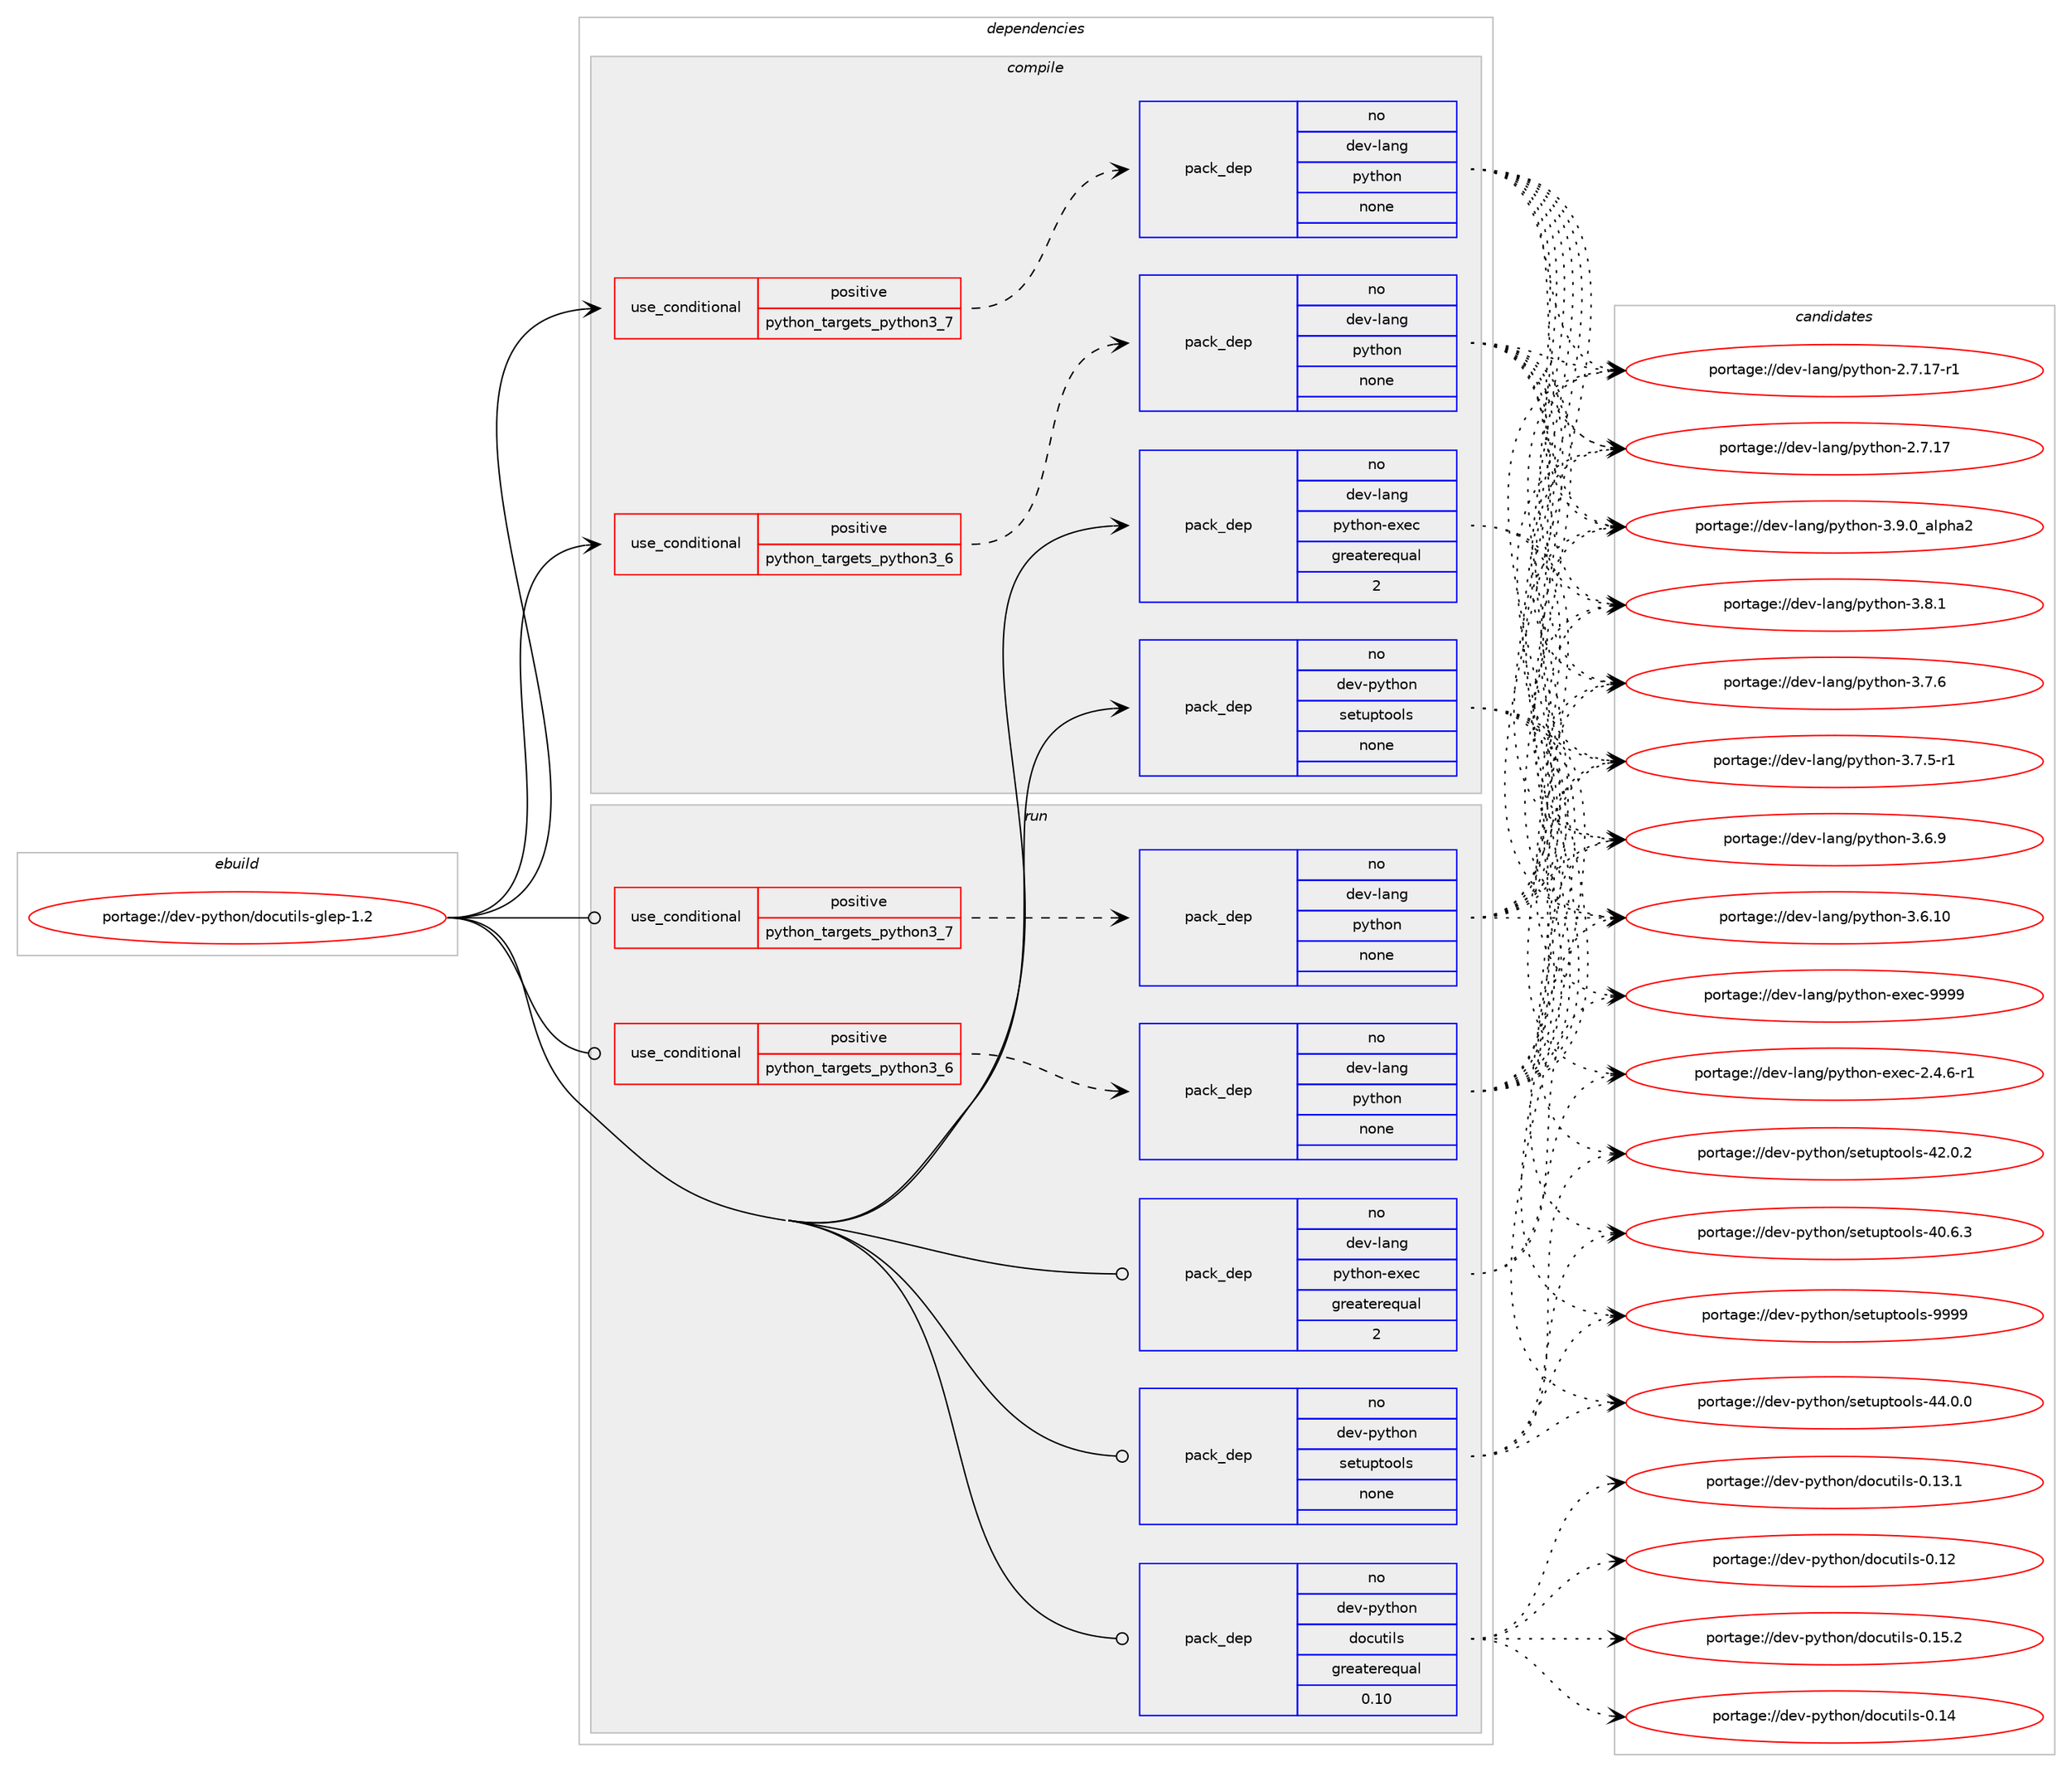 digraph prolog {

# *************
# Graph options
# *************

newrank=true;
concentrate=true;
compound=true;
graph [rankdir=LR,fontname=Helvetica,fontsize=10,ranksep=1.5];#, ranksep=2.5, nodesep=0.2];
edge  [arrowhead=vee];
node  [fontname=Helvetica,fontsize=10];

# **********
# The ebuild
# **********

subgraph cluster_leftcol {
color=gray;
label=<<i>ebuild</i>>;
id [label="portage://dev-python/docutils-glep-1.2", color=red, width=4, href="../dev-python/docutils-glep-1.2.svg"];
}

# ****************
# The dependencies
# ****************

subgraph cluster_midcol {
color=gray;
label=<<i>dependencies</i>>;
subgraph cluster_compile {
fillcolor="#eeeeee";
style=filled;
label=<<i>compile</i>>;
subgraph cond116558 {
dependency463219 [label=<<TABLE BORDER="0" CELLBORDER="1" CELLSPACING="0" CELLPADDING="4"><TR><TD ROWSPAN="3" CELLPADDING="10">use_conditional</TD></TR><TR><TD>positive</TD></TR><TR><TD>python_targets_python3_6</TD></TR></TABLE>>, shape=none, color=red];
subgraph pack341668 {
dependency463220 [label=<<TABLE BORDER="0" CELLBORDER="1" CELLSPACING="0" CELLPADDING="4" WIDTH="220"><TR><TD ROWSPAN="6" CELLPADDING="30">pack_dep</TD></TR><TR><TD WIDTH="110">no</TD></TR><TR><TD>dev-lang</TD></TR><TR><TD>python</TD></TR><TR><TD>none</TD></TR><TR><TD></TD></TR></TABLE>>, shape=none, color=blue];
}
dependency463219:e -> dependency463220:w [weight=20,style="dashed",arrowhead="vee"];
}
id:e -> dependency463219:w [weight=20,style="solid",arrowhead="vee"];
subgraph cond116559 {
dependency463221 [label=<<TABLE BORDER="0" CELLBORDER="1" CELLSPACING="0" CELLPADDING="4"><TR><TD ROWSPAN="3" CELLPADDING="10">use_conditional</TD></TR><TR><TD>positive</TD></TR><TR><TD>python_targets_python3_7</TD></TR></TABLE>>, shape=none, color=red];
subgraph pack341669 {
dependency463222 [label=<<TABLE BORDER="0" CELLBORDER="1" CELLSPACING="0" CELLPADDING="4" WIDTH="220"><TR><TD ROWSPAN="6" CELLPADDING="30">pack_dep</TD></TR><TR><TD WIDTH="110">no</TD></TR><TR><TD>dev-lang</TD></TR><TR><TD>python</TD></TR><TR><TD>none</TD></TR><TR><TD></TD></TR></TABLE>>, shape=none, color=blue];
}
dependency463221:e -> dependency463222:w [weight=20,style="dashed",arrowhead="vee"];
}
id:e -> dependency463221:w [weight=20,style="solid",arrowhead="vee"];
subgraph pack341670 {
dependency463223 [label=<<TABLE BORDER="0" CELLBORDER="1" CELLSPACING="0" CELLPADDING="4" WIDTH="220"><TR><TD ROWSPAN="6" CELLPADDING="30">pack_dep</TD></TR><TR><TD WIDTH="110">no</TD></TR><TR><TD>dev-lang</TD></TR><TR><TD>python-exec</TD></TR><TR><TD>greaterequal</TD></TR><TR><TD>2</TD></TR></TABLE>>, shape=none, color=blue];
}
id:e -> dependency463223:w [weight=20,style="solid",arrowhead="vee"];
subgraph pack341671 {
dependency463224 [label=<<TABLE BORDER="0" CELLBORDER="1" CELLSPACING="0" CELLPADDING="4" WIDTH="220"><TR><TD ROWSPAN="6" CELLPADDING="30">pack_dep</TD></TR><TR><TD WIDTH="110">no</TD></TR><TR><TD>dev-python</TD></TR><TR><TD>setuptools</TD></TR><TR><TD>none</TD></TR><TR><TD></TD></TR></TABLE>>, shape=none, color=blue];
}
id:e -> dependency463224:w [weight=20,style="solid",arrowhead="vee"];
}
subgraph cluster_compileandrun {
fillcolor="#eeeeee";
style=filled;
label=<<i>compile and run</i>>;
}
subgraph cluster_run {
fillcolor="#eeeeee";
style=filled;
label=<<i>run</i>>;
subgraph cond116560 {
dependency463225 [label=<<TABLE BORDER="0" CELLBORDER="1" CELLSPACING="0" CELLPADDING="4"><TR><TD ROWSPAN="3" CELLPADDING="10">use_conditional</TD></TR><TR><TD>positive</TD></TR><TR><TD>python_targets_python3_6</TD></TR></TABLE>>, shape=none, color=red];
subgraph pack341672 {
dependency463226 [label=<<TABLE BORDER="0" CELLBORDER="1" CELLSPACING="0" CELLPADDING="4" WIDTH="220"><TR><TD ROWSPAN="6" CELLPADDING="30">pack_dep</TD></TR><TR><TD WIDTH="110">no</TD></TR><TR><TD>dev-lang</TD></TR><TR><TD>python</TD></TR><TR><TD>none</TD></TR><TR><TD></TD></TR></TABLE>>, shape=none, color=blue];
}
dependency463225:e -> dependency463226:w [weight=20,style="dashed",arrowhead="vee"];
}
id:e -> dependency463225:w [weight=20,style="solid",arrowhead="odot"];
subgraph cond116561 {
dependency463227 [label=<<TABLE BORDER="0" CELLBORDER="1" CELLSPACING="0" CELLPADDING="4"><TR><TD ROWSPAN="3" CELLPADDING="10">use_conditional</TD></TR><TR><TD>positive</TD></TR><TR><TD>python_targets_python3_7</TD></TR></TABLE>>, shape=none, color=red];
subgraph pack341673 {
dependency463228 [label=<<TABLE BORDER="0" CELLBORDER="1" CELLSPACING="0" CELLPADDING="4" WIDTH="220"><TR><TD ROWSPAN="6" CELLPADDING="30">pack_dep</TD></TR><TR><TD WIDTH="110">no</TD></TR><TR><TD>dev-lang</TD></TR><TR><TD>python</TD></TR><TR><TD>none</TD></TR><TR><TD></TD></TR></TABLE>>, shape=none, color=blue];
}
dependency463227:e -> dependency463228:w [weight=20,style="dashed",arrowhead="vee"];
}
id:e -> dependency463227:w [weight=20,style="solid",arrowhead="odot"];
subgraph pack341674 {
dependency463229 [label=<<TABLE BORDER="0" CELLBORDER="1" CELLSPACING="0" CELLPADDING="4" WIDTH="220"><TR><TD ROWSPAN="6" CELLPADDING="30">pack_dep</TD></TR><TR><TD WIDTH="110">no</TD></TR><TR><TD>dev-lang</TD></TR><TR><TD>python-exec</TD></TR><TR><TD>greaterequal</TD></TR><TR><TD>2</TD></TR></TABLE>>, shape=none, color=blue];
}
id:e -> dependency463229:w [weight=20,style="solid",arrowhead="odot"];
subgraph pack341675 {
dependency463230 [label=<<TABLE BORDER="0" CELLBORDER="1" CELLSPACING="0" CELLPADDING="4" WIDTH="220"><TR><TD ROWSPAN="6" CELLPADDING="30">pack_dep</TD></TR><TR><TD WIDTH="110">no</TD></TR><TR><TD>dev-python</TD></TR><TR><TD>docutils</TD></TR><TR><TD>greaterequal</TD></TR><TR><TD>0.10</TD></TR></TABLE>>, shape=none, color=blue];
}
id:e -> dependency463230:w [weight=20,style="solid",arrowhead="odot"];
subgraph pack341676 {
dependency463231 [label=<<TABLE BORDER="0" CELLBORDER="1" CELLSPACING="0" CELLPADDING="4" WIDTH="220"><TR><TD ROWSPAN="6" CELLPADDING="30">pack_dep</TD></TR><TR><TD WIDTH="110">no</TD></TR><TR><TD>dev-python</TD></TR><TR><TD>setuptools</TD></TR><TR><TD>none</TD></TR><TR><TD></TD></TR></TABLE>>, shape=none, color=blue];
}
id:e -> dependency463231:w [weight=20,style="solid",arrowhead="odot"];
}
}

# **************
# The candidates
# **************

subgraph cluster_choices {
rank=same;
color=gray;
label=<<i>candidates</i>>;

subgraph choice341668 {
color=black;
nodesep=1;
choice10010111845108971101034711212111610411111045514657464895971081121049750 [label="portage://dev-lang/python-3.9.0_alpha2", color=red, width=4,href="../dev-lang/python-3.9.0_alpha2.svg"];
choice100101118451089711010347112121116104111110455146564649 [label="portage://dev-lang/python-3.8.1", color=red, width=4,href="../dev-lang/python-3.8.1.svg"];
choice100101118451089711010347112121116104111110455146554654 [label="portage://dev-lang/python-3.7.6", color=red, width=4,href="../dev-lang/python-3.7.6.svg"];
choice1001011184510897110103471121211161041111104551465546534511449 [label="portage://dev-lang/python-3.7.5-r1", color=red, width=4,href="../dev-lang/python-3.7.5-r1.svg"];
choice100101118451089711010347112121116104111110455146544657 [label="portage://dev-lang/python-3.6.9", color=red, width=4,href="../dev-lang/python-3.6.9.svg"];
choice10010111845108971101034711212111610411111045514654464948 [label="portage://dev-lang/python-3.6.10", color=red, width=4,href="../dev-lang/python-3.6.10.svg"];
choice100101118451089711010347112121116104111110455046554649554511449 [label="portage://dev-lang/python-2.7.17-r1", color=red, width=4,href="../dev-lang/python-2.7.17-r1.svg"];
choice10010111845108971101034711212111610411111045504655464955 [label="portage://dev-lang/python-2.7.17", color=red, width=4,href="../dev-lang/python-2.7.17.svg"];
dependency463220:e -> choice10010111845108971101034711212111610411111045514657464895971081121049750:w [style=dotted,weight="100"];
dependency463220:e -> choice100101118451089711010347112121116104111110455146564649:w [style=dotted,weight="100"];
dependency463220:e -> choice100101118451089711010347112121116104111110455146554654:w [style=dotted,weight="100"];
dependency463220:e -> choice1001011184510897110103471121211161041111104551465546534511449:w [style=dotted,weight="100"];
dependency463220:e -> choice100101118451089711010347112121116104111110455146544657:w [style=dotted,weight="100"];
dependency463220:e -> choice10010111845108971101034711212111610411111045514654464948:w [style=dotted,weight="100"];
dependency463220:e -> choice100101118451089711010347112121116104111110455046554649554511449:w [style=dotted,weight="100"];
dependency463220:e -> choice10010111845108971101034711212111610411111045504655464955:w [style=dotted,weight="100"];
}
subgraph choice341669 {
color=black;
nodesep=1;
choice10010111845108971101034711212111610411111045514657464895971081121049750 [label="portage://dev-lang/python-3.9.0_alpha2", color=red, width=4,href="../dev-lang/python-3.9.0_alpha2.svg"];
choice100101118451089711010347112121116104111110455146564649 [label="portage://dev-lang/python-3.8.1", color=red, width=4,href="../dev-lang/python-3.8.1.svg"];
choice100101118451089711010347112121116104111110455146554654 [label="portage://dev-lang/python-3.7.6", color=red, width=4,href="../dev-lang/python-3.7.6.svg"];
choice1001011184510897110103471121211161041111104551465546534511449 [label="portage://dev-lang/python-3.7.5-r1", color=red, width=4,href="../dev-lang/python-3.7.5-r1.svg"];
choice100101118451089711010347112121116104111110455146544657 [label="portage://dev-lang/python-3.6.9", color=red, width=4,href="../dev-lang/python-3.6.9.svg"];
choice10010111845108971101034711212111610411111045514654464948 [label="portage://dev-lang/python-3.6.10", color=red, width=4,href="../dev-lang/python-3.6.10.svg"];
choice100101118451089711010347112121116104111110455046554649554511449 [label="portage://dev-lang/python-2.7.17-r1", color=red, width=4,href="../dev-lang/python-2.7.17-r1.svg"];
choice10010111845108971101034711212111610411111045504655464955 [label="portage://dev-lang/python-2.7.17", color=red, width=4,href="../dev-lang/python-2.7.17.svg"];
dependency463222:e -> choice10010111845108971101034711212111610411111045514657464895971081121049750:w [style=dotted,weight="100"];
dependency463222:e -> choice100101118451089711010347112121116104111110455146564649:w [style=dotted,weight="100"];
dependency463222:e -> choice100101118451089711010347112121116104111110455146554654:w [style=dotted,weight="100"];
dependency463222:e -> choice1001011184510897110103471121211161041111104551465546534511449:w [style=dotted,weight="100"];
dependency463222:e -> choice100101118451089711010347112121116104111110455146544657:w [style=dotted,weight="100"];
dependency463222:e -> choice10010111845108971101034711212111610411111045514654464948:w [style=dotted,weight="100"];
dependency463222:e -> choice100101118451089711010347112121116104111110455046554649554511449:w [style=dotted,weight="100"];
dependency463222:e -> choice10010111845108971101034711212111610411111045504655464955:w [style=dotted,weight="100"];
}
subgraph choice341670 {
color=black;
nodesep=1;
choice10010111845108971101034711212111610411111045101120101994557575757 [label="portage://dev-lang/python-exec-9999", color=red, width=4,href="../dev-lang/python-exec-9999.svg"];
choice10010111845108971101034711212111610411111045101120101994550465246544511449 [label="portage://dev-lang/python-exec-2.4.6-r1", color=red, width=4,href="../dev-lang/python-exec-2.4.6-r1.svg"];
dependency463223:e -> choice10010111845108971101034711212111610411111045101120101994557575757:w [style=dotted,weight="100"];
dependency463223:e -> choice10010111845108971101034711212111610411111045101120101994550465246544511449:w [style=dotted,weight="100"];
}
subgraph choice341671 {
color=black;
nodesep=1;
choice10010111845112121116104111110471151011161171121161111111081154557575757 [label="portage://dev-python/setuptools-9999", color=red, width=4,href="../dev-python/setuptools-9999.svg"];
choice100101118451121211161041111104711510111611711211611111110811545525246484648 [label="portage://dev-python/setuptools-44.0.0", color=red, width=4,href="../dev-python/setuptools-44.0.0.svg"];
choice100101118451121211161041111104711510111611711211611111110811545525046484650 [label="portage://dev-python/setuptools-42.0.2", color=red, width=4,href="../dev-python/setuptools-42.0.2.svg"];
choice100101118451121211161041111104711510111611711211611111110811545524846544651 [label="portage://dev-python/setuptools-40.6.3", color=red, width=4,href="../dev-python/setuptools-40.6.3.svg"];
dependency463224:e -> choice10010111845112121116104111110471151011161171121161111111081154557575757:w [style=dotted,weight="100"];
dependency463224:e -> choice100101118451121211161041111104711510111611711211611111110811545525246484648:w [style=dotted,weight="100"];
dependency463224:e -> choice100101118451121211161041111104711510111611711211611111110811545525046484650:w [style=dotted,weight="100"];
dependency463224:e -> choice100101118451121211161041111104711510111611711211611111110811545524846544651:w [style=dotted,weight="100"];
}
subgraph choice341672 {
color=black;
nodesep=1;
choice10010111845108971101034711212111610411111045514657464895971081121049750 [label="portage://dev-lang/python-3.9.0_alpha2", color=red, width=4,href="../dev-lang/python-3.9.0_alpha2.svg"];
choice100101118451089711010347112121116104111110455146564649 [label="portage://dev-lang/python-3.8.1", color=red, width=4,href="../dev-lang/python-3.8.1.svg"];
choice100101118451089711010347112121116104111110455146554654 [label="portage://dev-lang/python-3.7.6", color=red, width=4,href="../dev-lang/python-3.7.6.svg"];
choice1001011184510897110103471121211161041111104551465546534511449 [label="portage://dev-lang/python-3.7.5-r1", color=red, width=4,href="../dev-lang/python-3.7.5-r1.svg"];
choice100101118451089711010347112121116104111110455146544657 [label="portage://dev-lang/python-3.6.9", color=red, width=4,href="../dev-lang/python-3.6.9.svg"];
choice10010111845108971101034711212111610411111045514654464948 [label="portage://dev-lang/python-3.6.10", color=red, width=4,href="../dev-lang/python-3.6.10.svg"];
choice100101118451089711010347112121116104111110455046554649554511449 [label="portage://dev-lang/python-2.7.17-r1", color=red, width=4,href="../dev-lang/python-2.7.17-r1.svg"];
choice10010111845108971101034711212111610411111045504655464955 [label="portage://dev-lang/python-2.7.17", color=red, width=4,href="../dev-lang/python-2.7.17.svg"];
dependency463226:e -> choice10010111845108971101034711212111610411111045514657464895971081121049750:w [style=dotted,weight="100"];
dependency463226:e -> choice100101118451089711010347112121116104111110455146564649:w [style=dotted,weight="100"];
dependency463226:e -> choice100101118451089711010347112121116104111110455146554654:w [style=dotted,weight="100"];
dependency463226:e -> choice1001011184510897110103471121211161041111104551465546534511449:w [style=dotted,weight="100"];
dependency463226:e -> choice100101118451089711010347112121116104111110455146544657:w [style=dotted,weight="100"];
dependency463226:e -> choice10010111845108971101034711212111610411111045514654464948:w [style=dotted,weight="100"];
dependency463226:e -> choice100101118451089711010347112121116104111110455046554649554511449:w [style=dotted,weight="100"];
dependency463226:e -> choice10010111845108971101034711212111610411111045504655464955:w [style=dotted,weight="100"];
}
subgraph choice341673 {
color=black;
nodesep=1;
choice10010111845108971101034711212111610411111045514657464895971081121049750 [label="portage://dev-lang/python-3.9.0_alpha2", color=red, width=4,href="../dev-lang/python-3.9.0_alpha2.svg"];
choice100101118451089711010347112121116104111110455146564649 [label="portage://dev-lang/python-3.8.1", color=red, width=4,href="../dev-lang/python-3.8.1.svg"];
choice100101118451089711010347112121116104111110455146554654 [label="portage://dev-lang/python-3.7.6", color=red, width=4,href="../dev-lang/python-3.7.6.svg"];
choice1001011184510897110103471121211161041111104551465546534511449 [label="portage://dev-lang/python-3.7.5-r1", color=red, width=4,href="../dev-lang/python-3.7.5-r1.svg"];
choice100101118451089711010347112121116104111110455146544657 [label="portage://dev-lang/python-3.6.9", color=red, width=4,href="../dev-lang/python-3.6.9.svg"];
choice10010111845108971101034711212111610411111045514654464948 [label="portage://dev-lang/python-3.6.10", color=red, width=4,href="../dev-lang/python-3.6.10.svg"];
choice100101118451089711010347112121116104111110455046554649554511449 [label="portage://dev-lang/python-2.7.17-r1", color=red, width=4,href="../dev-lang/python-2.7.17-r1.svg"];
choice10010111845108971101034711212111610411111045504655464955 [label="portage://dev-lang/python-2.7.17", color=red, width=4,href="../dev-lang/python-2.7.17.svg"];
dependency463228:e -> choice10010111845108971101034711212111610411111045514657464895971081121049750:w [style=dotted,weight="100"];
dependency463228:e -> choice100101118451089711010347112121116104111110455146564649:w [style=dotted,weight="100"];
dependency463228:e -> choice100101118451089711010347112121116104111110455146554654:w [style=dotted,weight="100"];
dependency463228:e -> choice1001011184510897110103471121211161041111104551465546534511449:w [style=dotted,weight="100"];
dependency463228:e -> choice100101118451089711010347112121116104111110455146544657:w [style=dotted,weight="100"];
dependency463228:e -> choice10010111845108971101034711212111610411111045514654464948:w [style=dotted,weight="100"];
dependency463228:e -> choice100101118451089711010347112121116104111110455046554649554511449:w [style=dotted,weight="100"];
dependency463228:e -> choice10010111845108971101034711212111610411111045504655464955:w [style=dotted,weight="100"];
}
subgraph choice341674 {
color=black;
nodesep=1;
choice10010111845108971101034711212111610411111045101120101994557575757 [label="portage://dev-lang/python-exec-9999", color=red, width=4,href="../dev-lang/python-exec-9999.svg"];
choice10010111845108971101034711212111610411111045101120101994550465246544511449 [label="portage://dev-lang/python-exec-2.4.6-r1", color=red, width=4,href="../dev-lang/python-exec-2.4.6-r1.svg"];
dependency463229:e -> choice10010111845108971101034711212111610411111045101120101994557575757:w [style=dotted,weight="100"];
dependency463229:e -> choice10010111845108971101034711212111610411111045101120101994550465246544511449:w [style=dotted,weight="100"];
}
subgraph choice341675 {
color=black;
nodesep=1;
choice10010111845112121116104111110471001119911711610510811545484649534650 [label="portage://dev-python/docutils-0.15.2", color=red, width=4,href="../dev-python/docutils-0.15.2.svg"];
choice1001011184511212111610411111047100111991171161051081154548464952 [label="portage://dev-python/docutils-0.14", color=red, width=4,href="../dev-python/docutils-0.14.svg"];
choice10010111845112121116104111110471001119911711610510811545484649514649 [label="portage://dev-python/docutils-0.13.1", color=red, width=4,href="../dev-python/docutils-0.13.1.svg"];
choice1001011184511212111610411111047100111991171161051081154548464950 [label="portage://dev-python/docutils-0.12", color=red, width=4,href="../dev-python/docutils-0.12.svg"];
dependency463230:e -> choice10010111845112121116104111110471001119911711610510811545484649534650:w [style=dotted,weight="100"];
dependency463230:e -> choice1001011184511212111610411111047100111991171161051081154548464952:w [style=dotted,weight="100"];
dependency463230:e -> choice10010111845112121116104111110471001119911711610510811545484649514649:w [style=dotted,weight="100"];
dependency463230:e -> choice1001011184511212111610411111047100111991171161051081154548464950:w [style=dotted,weight="100"];
}
subgraph choice341676 {
color=black;
nodesep=1;
choice10010111845112121116104111110471151011161171121161111111081154557575757 [label="portage://dev-python/setuptools-9999", color=red, width=4,href="../dev-python/setuptools-9999.svg"];
choice100101118451121211161041111104711510111611711211611111110811545525246484648 [label="portage://dev-python/setuptools-44.0.0", color=red, width=4,href="../dev-python/setuptools-44.0.0.svg"];
choice100101118451121211161041111104711510111611711211611111110811545525046484650 [label="portage://dev-python/setuptools-42.0.2", color=red, width=4,href="../dev-python/setuptools-42.0.2.svg"];
choice100101118451121211161041111104711510111611711211611111110811545524846544651 [label="portage://dev-python/setuptools-40.6.3", color=red, width=4,href="../dev-python/setuptools-40.6.3.svg"];
dependency463231:e -> choice10010111845112121116104111110471151011161171121161111111081154557575757:w [style=dotted,weight="100"];
dependency463231:e -> choice100101118451121211161041111104711510111611711211611111110811545525246484648:w [style=dotted,weight="100"];
dependency463231:e -> choice100101118451121211161041111104711510111611711211611111110811545525046484650:w [style=dotted,weight="100"];
dependency463231:e -> choice100101118451121211161041111104711510111611711211611111110811545524846544651:w [style=dotted,weight="100"];
}
}

}
